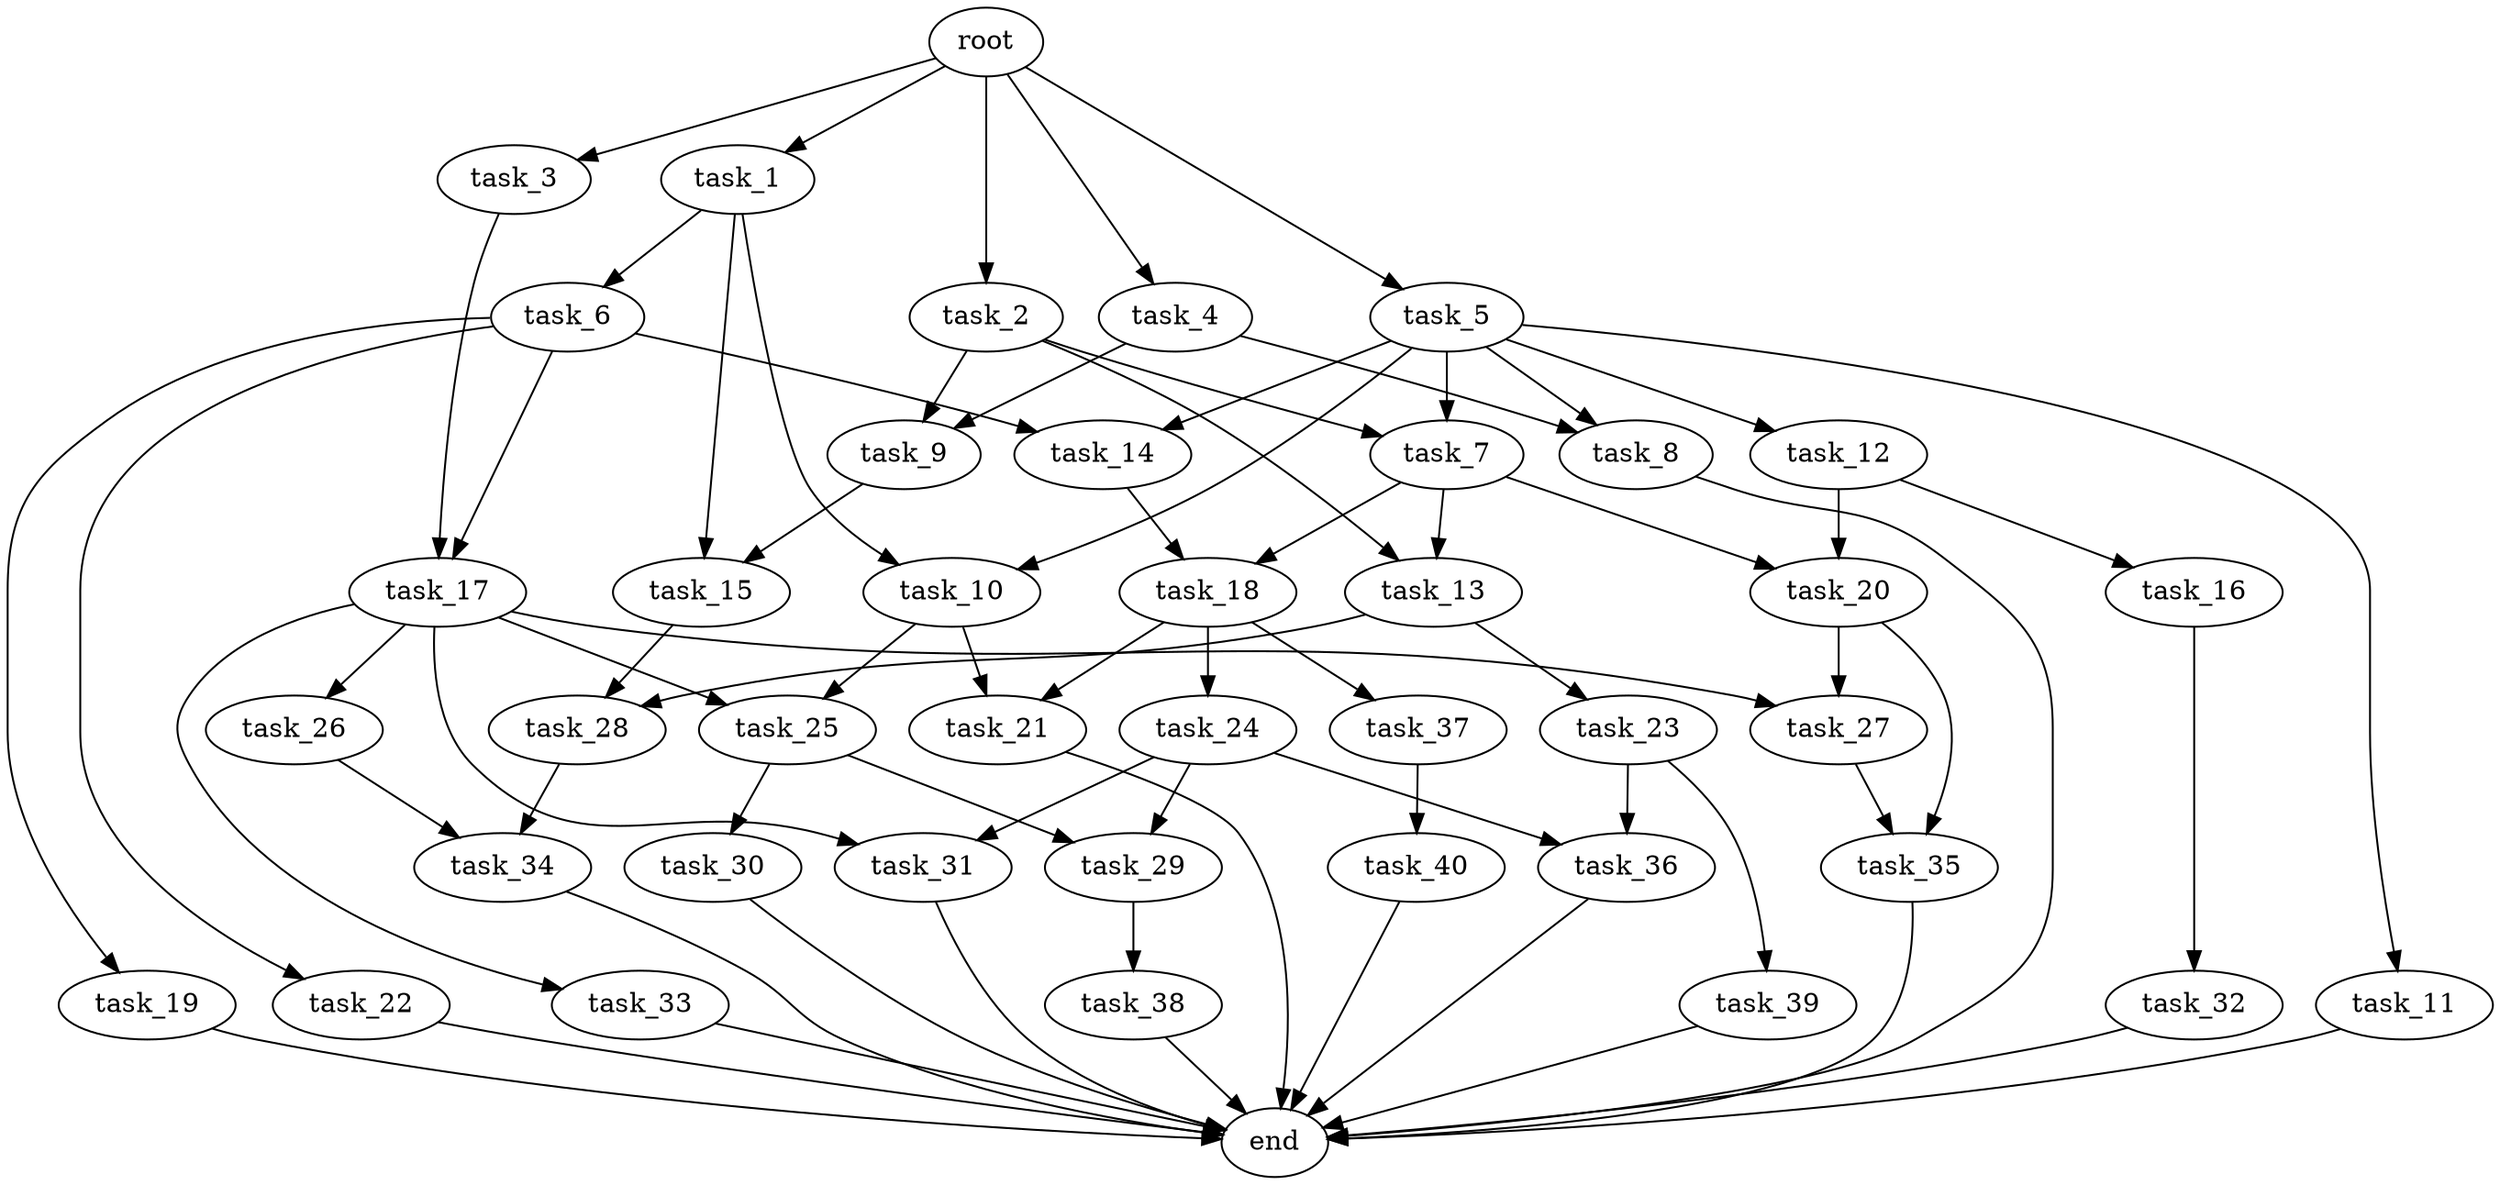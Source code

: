 digraph G {
  root [size="0.000000e+00"];
  task_1 [size="2.008721e+09"];
  task_2 [size="6.192250e+09"];
  task_3 [size="1.345553e+09"];
  task_4 [size="2.979488e+09"];
  task_5 [size="4.637340e+09"];
  task_6 [size="8.693481e+08"];
  task_7 [size="5.919271e+09"];
  task_8 [size="3.823833e+09"];
  task_9 [size="5.888445e+07"];
  task_10 [size="4.687223e+08"];
  task_11 [size="9.650940e+09"];
  task_12 [size="9.317711e+09"];
  task_13 [size="1.436518e+09"];
  task_14 [size="4.859050e+09"];
  task_15 [size="3.736814e+08"];
  task_16 [size="4.000343e+09"];
  task_17 [size="4.002933e+09"];
  task_18 [size="9.234765e+09"];
  task_19 [size="7.483875e+09"];
  task_20 [size="8.309704e+09"];
  task_21 [size="5.498741e+08"];
  task_22 [size="9.756189e+09"];
  task_23 [size="8.703214e+09"];
  task_24 [size="3.909832e+09"];
  task_25 [size="2.184668e+09"];
  task_26 [size="5.257690e+09"];
  task_27 [size="9.393990e+09"];
  task_28 [size="1.042234e+08"];
  task_29 [size="5.724857e+09"];
  task_30 [size="2.283463e+09"];
  task_31 [size="1.735468e+09"];
  task_32 [size="2.714498e+09"];
  task_33 [size="9.022271e+08"];
  task_34 [size="8.261797e+09"];
  task_35 [size="6.590689e+09"];
  task_36 [size="8.574040e+09"];
  task_37 [size="6.733293e+09"];
  task_38 [size="2.056654e+09"];
  task_39 [size="8.673599e+09"];
  task_40 [size="1.983076e+09"];
  end [size="0.000000e+00"];

  root -> task_1 [size="1.000000e-12"];
  root -> task_2 [size="1.000000e-12"];
  root -> task_3 [size="1.000000e-12"];
  root -> task_4 [size="1.000000e-12"];
  root -> task_5 [size="1.000000e-12"];
  task_1 -> task_6 [size="8.693481e+07"];
  task_1 -> task_10 [size="2.343612e+07"];
  task_1 -> task_15 [size="1.868407e+07"];
  task_2 -> task_7 [size="2.959635e+08"];
  task_2 -> task_9 [size="2.944223e+06"];
  task_2 -> task_13 [size="7.182590e+07"];
  task_3 -> task_17 [size="2.001466e+08"];
  task_4 -> task_8 [size="1.911916e+08"];
  task_4 -> task_9 [size="2.944223e+06"];
  task_5 -> task_7 [size="2.959635e+08"];
  task_5 -> task_8 [size="1.911916e+08"];
  task_5 -> task_10 [size="2.343612e+07"];
  task_5 -> task_11 [size="9.650940e+08"];
  task_5 -> task_12 [size="9.317711e+08"];
  task_5 -> task_14 [size="2.429525e+08"];
  task_6 -> task_14 [size="2.429525e+08"];
  task_6 -> task_17 [size="2.001466e+08"];
  task_6 -> task_19 [size="7.483875e+08"];
  task_6 -> task_22 [size="9.756189e+08"];
  task_7 -> task_13 [size="7.182590e+07"];
  task_7 -> task_18 [size="4.617383e+08"];
  task_7 -> task_20 [size="4.154852e+08"];
  task_8 -> end [size="1.000000e-12"];
  task_9 -> task_15 [size="1.868407e+07"];
  task_10 -> task_21 [size="2.749371e+07"];
  task_10 -> task_25 [size="1.092334e+08"];
  task_11 -> end [size="1.000000e-12"];
  task_12 -> task_16 [size="4.000343e+08"];
  task_12 -> task_20 [size="4.154852e+08"];
  task_13 -> task_23 [size="8.703214e+08"];
  task_13 -> task_28 [size="5.211168e+06"];
  task_14 -> task_18 [size="4.617383e+08"];
  task_15 -> task_28 [size="5.211168e+06"];
  task_16 -> task_32 [size="2.714498e+08"];
  task_17 -> task_25 [size="1.092334e+08"];
  task_17 -> task_26 [size="5.257690e+08"];
  task_17 -> task_27 [size="4.696995e+08"];
  task_17 -> task_31 [size="8.677340e+07"];
  task_17 -> task_33 [size="9.022271e+07"];
  task_18 -> task_21 [size="2.749371e+07"];
  task_18 -> task_24 [size="3.909832e+08"];
  task_18 -> task_37 [size="6.733293e+08"];
  task_19 -> end [size="1.000000e-12"];
  task_20 -> task_27 [size="4.696995e+08"];
  task_20 -> task_35 [size="3.295344e+08"];
  task_21 -> end [size="1.000000e-12"];
  task_22 -> end [size="1.000000e-12"];
  task_23 -> task_36 [size="4.287020e+08"];
  task_23 -> task_39 [size="8.673599e+08"];
  task_24 -> task_29 [size="2.862428e+08"];
  task_24 -> task_31 [size="8.677340e+07"];
  task_24 -> task_36 [size="4.287020e+08"];
  task_25 -> task_29 [size="2.862428e+08"];
  task_25 -> task_30 [size="2.283463e+08"];
  task_26 -> task_34 [size="4.130899e+08"];
  task_27 -> task_35 [size="3.295344e+08"];
  task_28 -> task_34 [size="4.130899e+08"];
  task_29 -> task_38 [size="2.056654e+08"];
  task_30 -> end [size="1.000000e-12"];
  task_31 -> end [size="1.000000e-12"];
  task_32 -> end [size="1.000000e-12"];
  task_33 -> end [size="1.000000e-12"];
  task_34 -> end [size="1.000000e-12"];
  task_35 -> end [size="1.000000e-12"];
  task_36 -> end [size="1.000000e-12"];
  task_37 -> task_40 [size="1.983076e+08"];
  task_38 -> end [size="1.000000e-12"];
  task_39 -> end [size="1.000000e-12"];
  task_40 -> end [size="1.000000e-12"];
}
